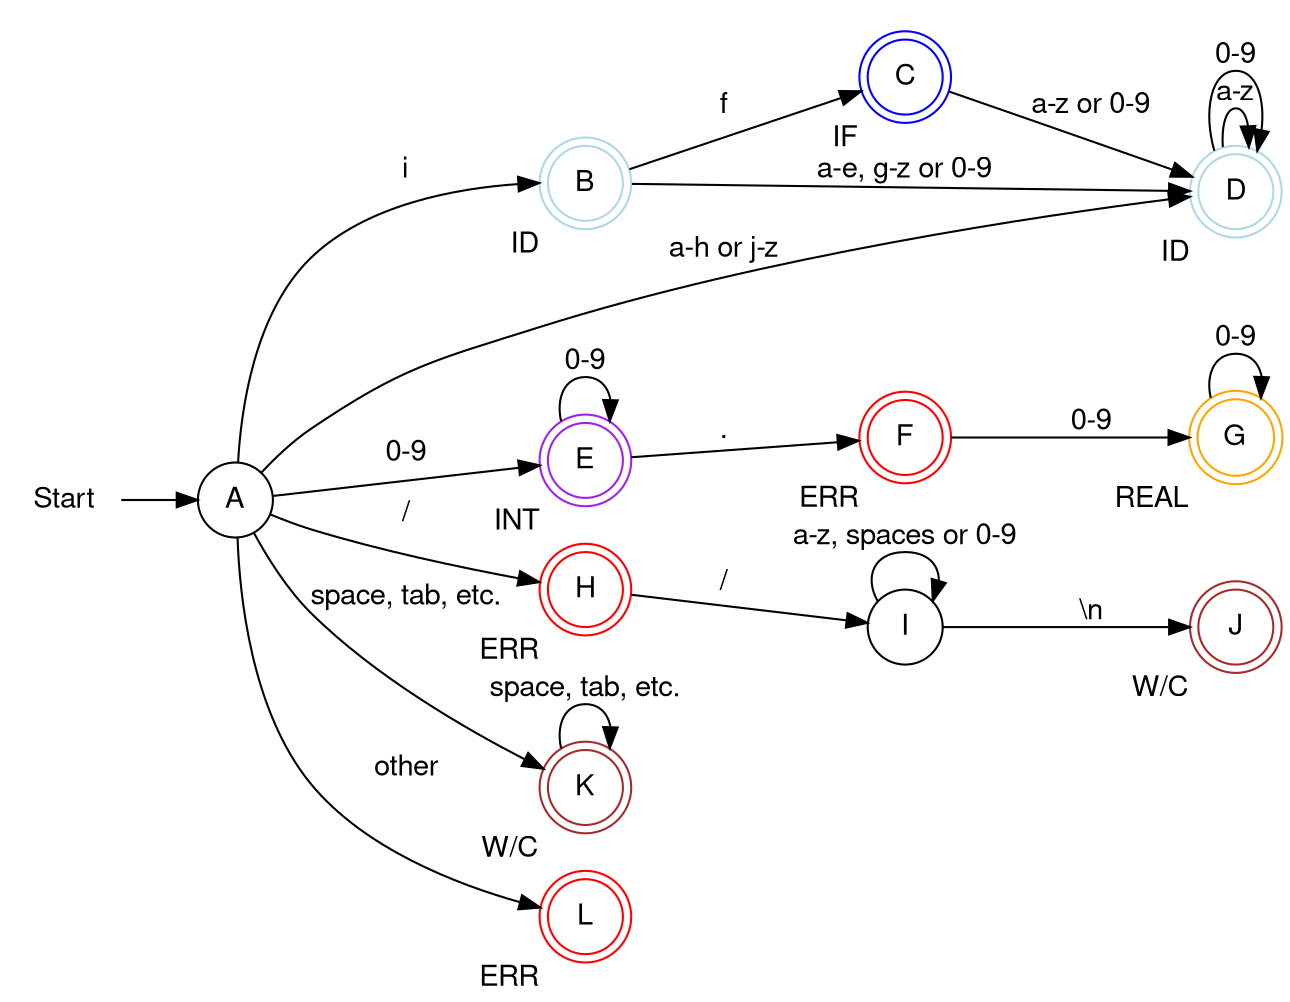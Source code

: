 digraph lexer_separate {
    size = "50";
	fontname="Helvetica,Arial,sans-serif"
	node [fontname="Helvetica,Arial,sans-serif"]
	edge [fontname="Helvetica,Arial,sans-serif"]
    rankdir=LR;
    node [shape = doublecircle]; B C D E F G H J K L;
    node [shape = circle];

    Start -> A;
    A -> B [label = "i"];
    B -> C [label = "f"];
    B -> D [label = "a-e, g-z or 0-9"];
    C -> D [label = "a-z or 0-9"];
    D -> D [label = "a-z"];
    D -> D [label = "0-9"];
    A -> D [label = "a-h or j-z"];
    A -> E [label = "0-9"];
    E -> E [label = "0-9"];
    E -> F [label = "."];
    F -> G [label = "0-9"];
    G -> G [label = "0-9"];
    A -> H [label = "/"];
    H -> I [label = "/"];
    I -> I [label = "a-z, spaces or 0-9"];
    I -> J [label = "\\n"];
    A -> K [label = "space, tab, etc."];
    K -> K [label = "space, tab, etc."];
    A -> L [label = "other"];
    Start [shape = none label = "Start"]; 
    B [xlabel="ID" color="lightblue"];
    C [xlabel="IF" color="blue"];
    D [xlabel="ID" color="lightblue"];
    E [xlabel="INT" color="purple"];
    F [xlabel="ERR" color="red"];
    G [xlabel="REAL" color="orange"];
    H [xlabel="ERR" color="red"];
    J [xlabel="W/C" color="brown"];
    K [xlabel="W/C" color="brown"];
    L [xlabel="ERR" color="red"];
}
